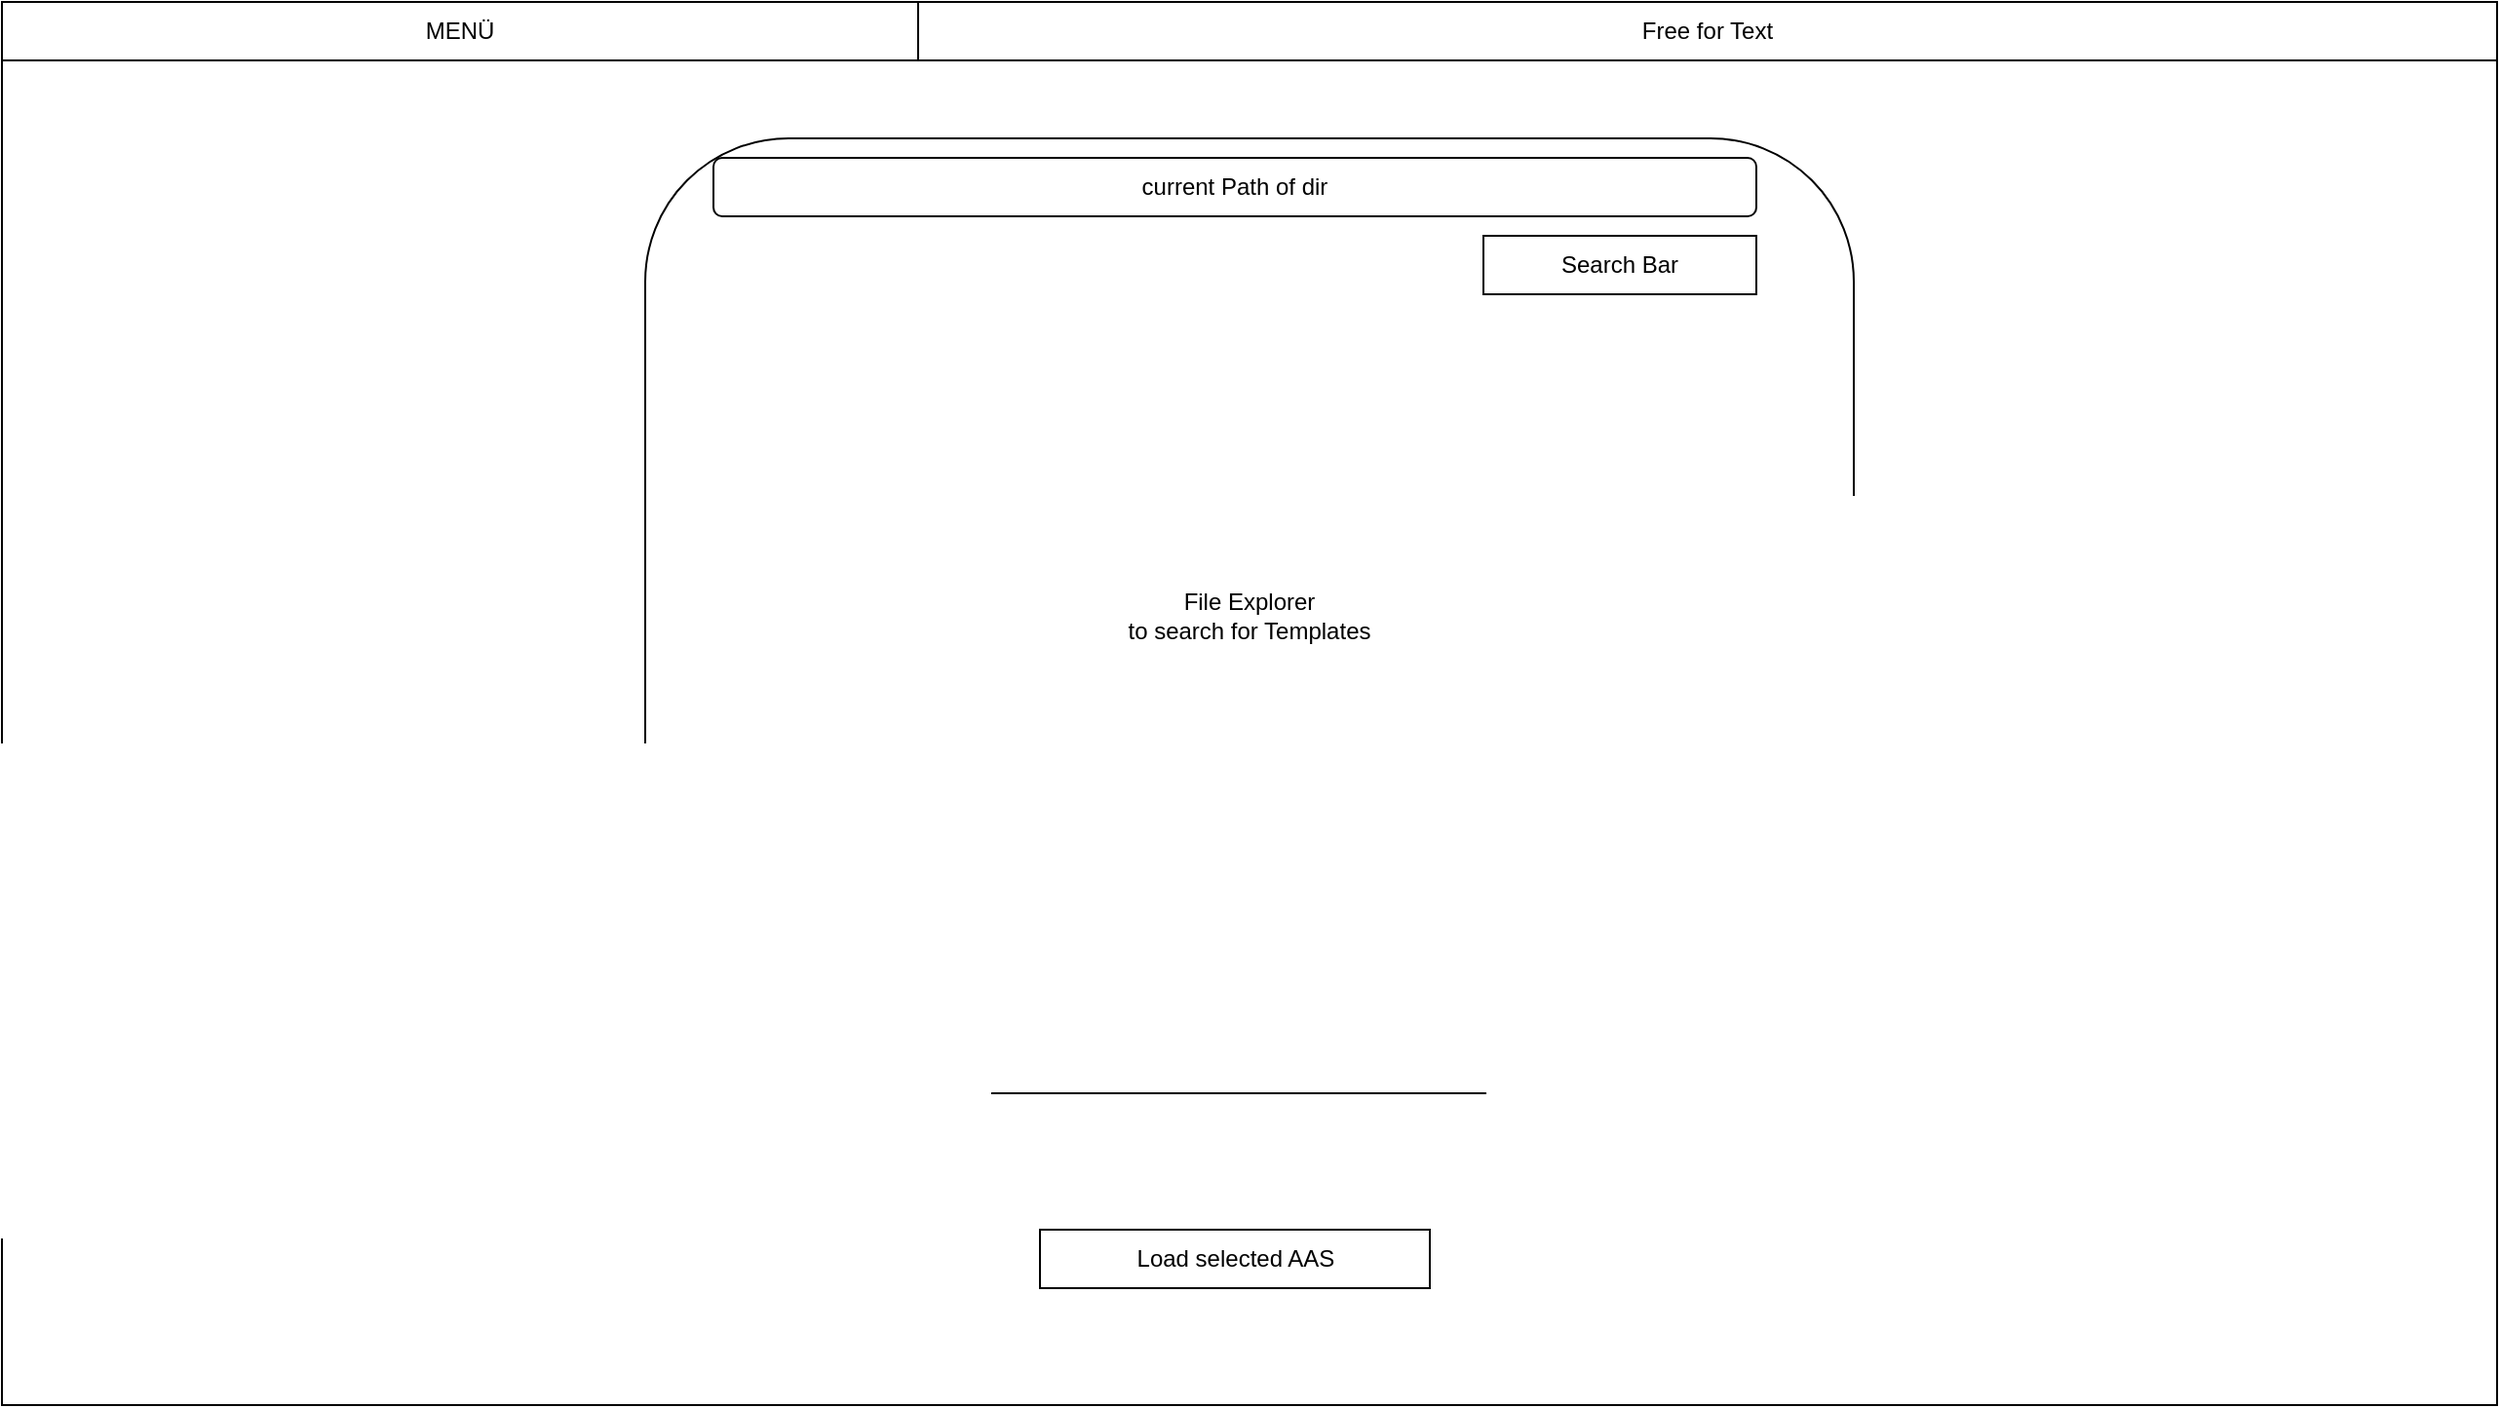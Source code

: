 <mxfile version="22.0.2" type="device">
  <diagram name="Page-1" id="D7hvDBeQCgrzWOwhlF8H">
    <mxGraphModel dx="2183" dy="1024" grid="1" gridSize="10" guides="1" tooltips="1" connect="1" arrows="1" fold="1" page="0" pageScale="1" pageWidth="1169" pageHeight="827" math="0" shadow="0">
      <root>
        <mxCell id="0" />
        <mxCell id="1" parent="0" />
        <mxCell id="XlfJM_QAs5aqK0XGVi1S-2" value="" style="rounded=0;whiteSpace=wrap;html=1;" parent="1" vertex="1">
          <mxGeometry x="-300" y="280" width="1280" height="720" as="geometry" />
        </mxCell>
        <mxCell id="XlfJM_QAs5aqK0XGVi1S-3" value="MENÜ" style="rounded=0;whiteSpace=wrap;html=1;" parent="1" vertex="1">
          <mxGeometry x="-300" y="280" width="470" height="30" as="geometry" />
        </mxCell>
        <mxCell id="XlfJM_QAs5aqK0XGVi1S-4" value="Free for Text" style="rounded=0;whiteSpace=wrap;html=1;" parent="1" vertex="1">
          <mxGeometry x="170" y="280" width="810" height="30" as="geometry" />
        </mxCell>
        <mxCell id="XlfJM_QAs5aqK0XGVi1S-6" value="File Explorer&lt;br&gt;to search for Templates" style="rounded=1;whiteSpace=wrap;html=1;" parent="1" vertex="1">
          <mxGeometry x="30" y="350" width="620" height="490" as="geometry" />
        </mxCell>
        <mxCell id="XlfJM_QAs5aqK0XGVi1S-8" value="Search Bar" style="rounded=0;whiteSpace=wrap;html=1;" parent="1" vertex="1">
          <mxGeometry x="460" y="400" width="140" height="30" as="geometry" />
        </mxCell>
        <mxCell id="XlfJM_QAs5aqK0XGVi1S-9" value="Load selected AAS" style="rounded=0;whiteSpace=wrap;html=1;" parent="1" vertex="1">
          <mxGeometry x="232.5" y="910" width="200" height="30" as="geometry" />
        </mxCell>
        <mxCell id="XlfJM_QAs5aqK0XGVi1S-10" value="current Path of dir" style="rounded=1;whiteSpace=wrap;html=1;" parent="1" vertex="1">
          <mxGeometry x="65" y="360" width="535" height="30" as="geometry" />
        </mxCell>
      </root>
    </mxGraphModel>
  </diagram>
</mxfile>
